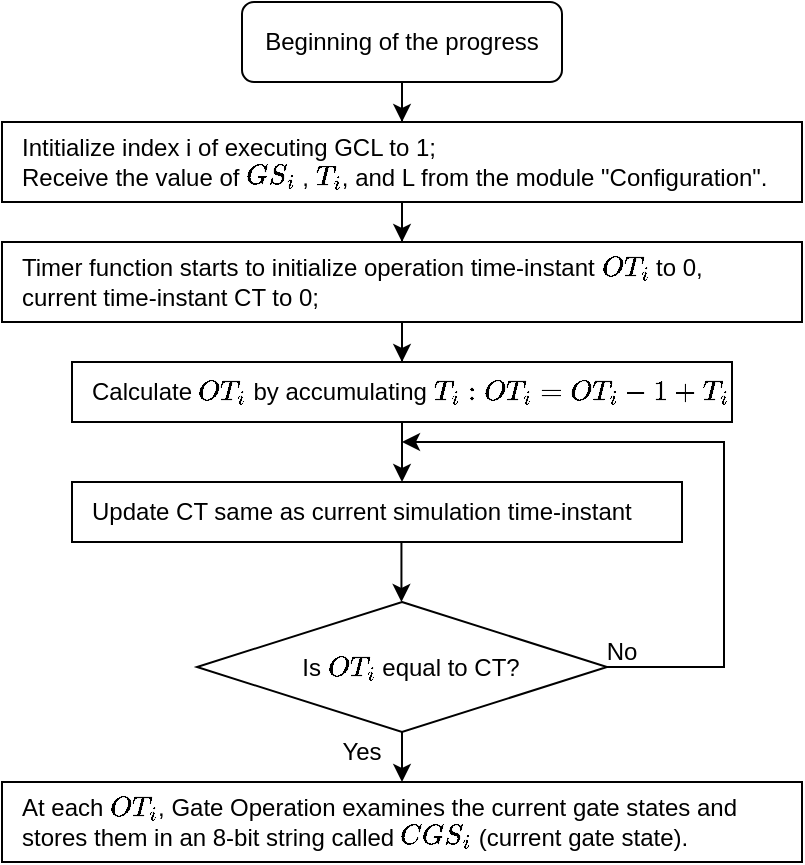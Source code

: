 <mxfile version="22.1.17" type="github">
  <diagram id="C5RBs43oDa-KdzZeNtuy" name="Page-1">
    <mxGraphModel dx="1152" dy="576" grid="1" gridSize="10" guides="1" tooltips="1" connect="1" arrows="1" fold="1" page="1" pageScale="1" pageWidth="827" pageHeight="1169" math="1" shadow="0">
      <root>
        <mxCell id="WIyWlLk6GJQsqaUBKTNV-0" />
        <mxCell id="WIyWlLk6GJQsqaUBKTNV-1" parent="WIyWlLk6GJQsqaUBKTNV-0" />
        <mxCell id="ViThs1E6ZkW2AHLPsCAg-5" style="edgeStyle=orthogonalEdgeStyle;rounded=0;orthogonalLoop=1;jettySize=auto;html=1;fontFamily=Helvetica;fontSize=12;fontColor=default;" edge="1" parent="WIyWlLk6GJQsqaUBKTNV-1" source="ViThs1E6ZkW2AHLPsCAg-0" target="ViThs1E6ZkW2AHLPsCAg-3">
          <mxGeometry relative="1" as="geometry" />
        </mxCell>
        <mxCell id="ViThs1E6ZkW2AHLPsCAg-0" value="Intitialize index i of executing GCL to 1;&lt;br&gt;Receive the value of \(GS_i\) , \(T_i\), and L from the module &quot;Configuration&quot;.&amp;nbsp;" style="rounded=0;whiteSpace=wrap;html=1;align=left;spacingLeft=8;verticalAlign=middle;spacingBottom=0;" vertex="1" parent="WIyWlLk6GJQsqaUBKTNV-1">
          <mxGeometry x="240" y="300" width="400" height="40" as="geometry" />
        </mxCell>
        <mxCell id="ViThs1E6ZkW2AHLPsCAg-4" style="edgeStyle=orthogonalEdgeStyle;rounded=0;orthogonalLoop=1;jettySize=auto;html=1;fontFamily=Helvetica;fontSize=12;fontColor=default;" edge="1" parent="WIyWlLk6GJQsqaUBKTNV-1" source="ViThs1E6ZkW2AHLPsCAg-1" target="ViThs1E6ZkW2AHLPsCAg-0">
          <mxGeometry relative="1" as="geometry" />
        </mxCell>
        <mxCell id="ViThs1E6ZkW2AHLPsCAg-1" value="Beginning of the progress" style="rounded=1;whiteSpace=wrap;html=1;" vertex="1" parent="WIyWlLk6GJQsqaUBKTNV-1">
          <mxGeometry x="360" y="240" width="160" height="40" as="geometry" />
        </mxCell>
        <mxCell id="ViThs1E6ZkW2AHLPsCAg-16" style="edgeStyle=orthogonalEdgeStyle;rounded=0;orthogonalLoop=1;jettySize=auto;html=1;fontFamily=Helvetica;fontSize=12;fontColor=default;" edge="1" parent="WIyWlLk6GJQsqaUBKTNV-1" source="ViThs1E6ZkW2AHLPsCAg-3" target="ViThs1E6ZkW2AHLPsCAg-10">
          <mxGeometry relative="1" as="geometry" />
        </mxCell>
        <mxCell id="ViThs1E6ZkW2AHLPsCAg-3" value="Timer function starts to initialize operation time-instant \(OT_i\) to 0,&lt;br&gt;current time-instant CT to 0;" style="rounded=0;whiteSpace=wrap;html=1;align=left;spacingLeft=8;verticalAlign=middle;spacingBottom=0;" vertex="1" parent="WIyWlLk6GJQsqaUBKTNV-1">
          <mxGeometry x="240" y="360" width="400" height="40" as="geometry" />
        </mxCell>
        <mxCell id="ViThs1E6ZkW2AHLPsCAg-10" value="Calculate \(OT_i\) by accumulating \(T_i: OT_i = OT_i-1 + T_i\)" style="whiteSpace=wrap;html=1;rounded=0;strokeColor=default;align=left;verticalAlign=middle;spacingLeft=8;spacingBottom=0;fontFamily=Helvetica;fontSize=12;fontColor=default;fillColor=default;" vertex="1" parent="WIyWlLk6GJQsqaUBKTNV-1">
          <mxGeometry x="275" y="420" width="330" height="30" as="geometry" />
        </mxCell>
        <mxCell id="ViThs1E6ZkW2AHLPsCAg-12" value="Update CT same as current simulation time-instant" style="whiteSpace=wrap;html=1;rounded=0;strokeColor=default;align=left;verticalAlign=middle;spacingLeft=8;spacingBottom=0;fontFamily=Helvetica;fontSize=12;fontColor=default;fillColor=default;" vertex="1" parent="WIyWlLk6GJQsqaUBKTNV-1">
          <mxGeometry x="275" y="480" width="305" height="30" as="geometry" />
        </mxCell>
        <mxCell id="ViThs1E6ZkW2AHLPsCAg-25" style="edgeStyle=orthogonalEdgeStyle;rounded=0;orthogonalLoop=1;jettySize=auto;html=1;fontFamily=Helvetica;fontSize=12;fontColor=default;" edge="1" parent="WIyWlLk6GJQsqaUBKTNV-1" source="ViThs1E6ZkW2AHLPsCAg-14" target="ViThs1E6ZkW2AHLPsCAg-15">
          <mxGeometry relative="1" as="geometry" />
        </mxCell>
        <mxCell id="ViThs1E6ZkW2AHLPsCAg-14" value="Is \(OT_i\) equal to CT?" style="rhombus;whiteSpace=wrap;html=1;rounded=0;strokeColor=default;align=center;verticalAlign=middle;spacingLeft=8;spacingBottom=0;fontFamily=Helvetica;fontSize=12;fontColor=default;fillColor=default;" vertex="1" parent="WIyWlLk6GJQsqaUBKTNV-1">
          <mxGeometry x="337.5" y="540" width="205" height="65" as="geometry" />
        </mxCell>
        <mxCell id="ViThs1E6ZkW2AHLPsCAg-15" value="At each \(OT_i\), Gate Operation examines the current gate states and&lt;br&gt;stores them in an 8-bit string called \(CGS_i\) (current gate state)." style="rounded=0;whiteSpace=wrap;html=1;align=left;spacingLeft=8;verticalAlign=middle;spacingBottom=0;" vertex="1" parent="WIyWlLk6GJQsqaUBKTNV-1">
          <mxGeometry x="240" y="630" width="400" height="40" as="geometry" />
        </mxCell>
        <mxCell id="ViThs1E6ZkW2AHLPsCAg-19" style="edgeStyle=orthogonalEdgeStyle;rounded=0;orthogonalLoop=1;jettySize=auto;html=1;entryX=0.541;entryY=0;entryDx=0;entryDy=0;entryPerimeter=0;fontFamily=Helvetica;fontSize=12;fontColor=default;" edge="1" parent="WIyWlLk6GJQsqaUBKTNV-1" source="ViThs1E6ZkW2AHLPsCAg-10" target="ViThs1E6ZkW2AHLPsCAg-12">
          <mxGeometry relative="1" as="geometry" />
        </mxCell>
        <mxCell id="ViThs1E6ZkW2AHLPsCAg-20" style="edgeStyle=orthogonalEdgeStyle;rounded=0;orthogonalLoop=1;jettySize=auto;html=1;entryX=0.541;entryY=0;entryDx=0;entryDy=0;entryPerimeter=0;fontFamily=Helvetica;fontSize=12;fontColor=default;" edge="1" parent="WIyWlLk6GJQsqaUBKTNV-1">
          <mxGeometry relative="1" as="geometry">
            <mxPoint x="439.72" y="510" as="sourcePoint" />
            <mxPoint x="439.72" y="540" as="targetPoint" />
          </mxGeometry>
        </mxCell>
        <mxCell id="ViThs1E6ZkW2AHLPsCAg-23" value="" style="endArrow=classic;html=1;rounded=0;fontFamily=Helvetica;fontSize=12;fontColor=default;edgeStyle=orthogonalEdgeStyle;exitX=1;exitY=0.5;exitDx=0;exitDy=0;" edge="1" parent="WIyWlLk6GJQsqaUBKTNV-1" source="ViThs1E6ZkW2AHLPsCAg-14">
          <mxGeometry width="50" height="50" relative="1" as="geometry">
            <mxPoint x="620" y="570" as="sourcePoint" />
            <mxPoint x="440" y="460" as="targetPoint" />
            <Array as="points">
              <mxPoint x="601" y="573" />
              <mxPoint x="601" y="460" />
            </Array>
          </mxGeometry>
        </mxCell>
        <mxCell id="ViThs1E6ZkW2AHLPsCAg-24" value="No" style="text;strokeColor=none;align=center;fillColor=none;html=1;verticalAlign=middle;whiteSpace=wrap;rounded=0;fontSize=12;fontFamily=Helvetica;fontColor=default;" vertex="1" parent="WIyWlLk6GJQsqaUBKTNV-1">
          <mxGeometry x="520" y="550" width="60" height="30" as="geometry" />
        </mxCell>
        <mxCell id="ViThs1E6ZkW2AHLPsCAg-26" value="Yes" style="text;strokeColor=none;align=center;fillColor=none;html=1;verticalAlign=middle;whiteSpace=wrap;rounded=0;fontSize=12;fontFamily=Helvetica;fontColor=default;" vertex="1" parent="WIyWlLk6GJQsqaUBKTNV-1">
          <mxGeometry x="390" y="600" width="60" height="30" as="geometry" />
        </mxCell>
      </root>
    </mxGraphModel>
  </diagram>
</mxfile>
